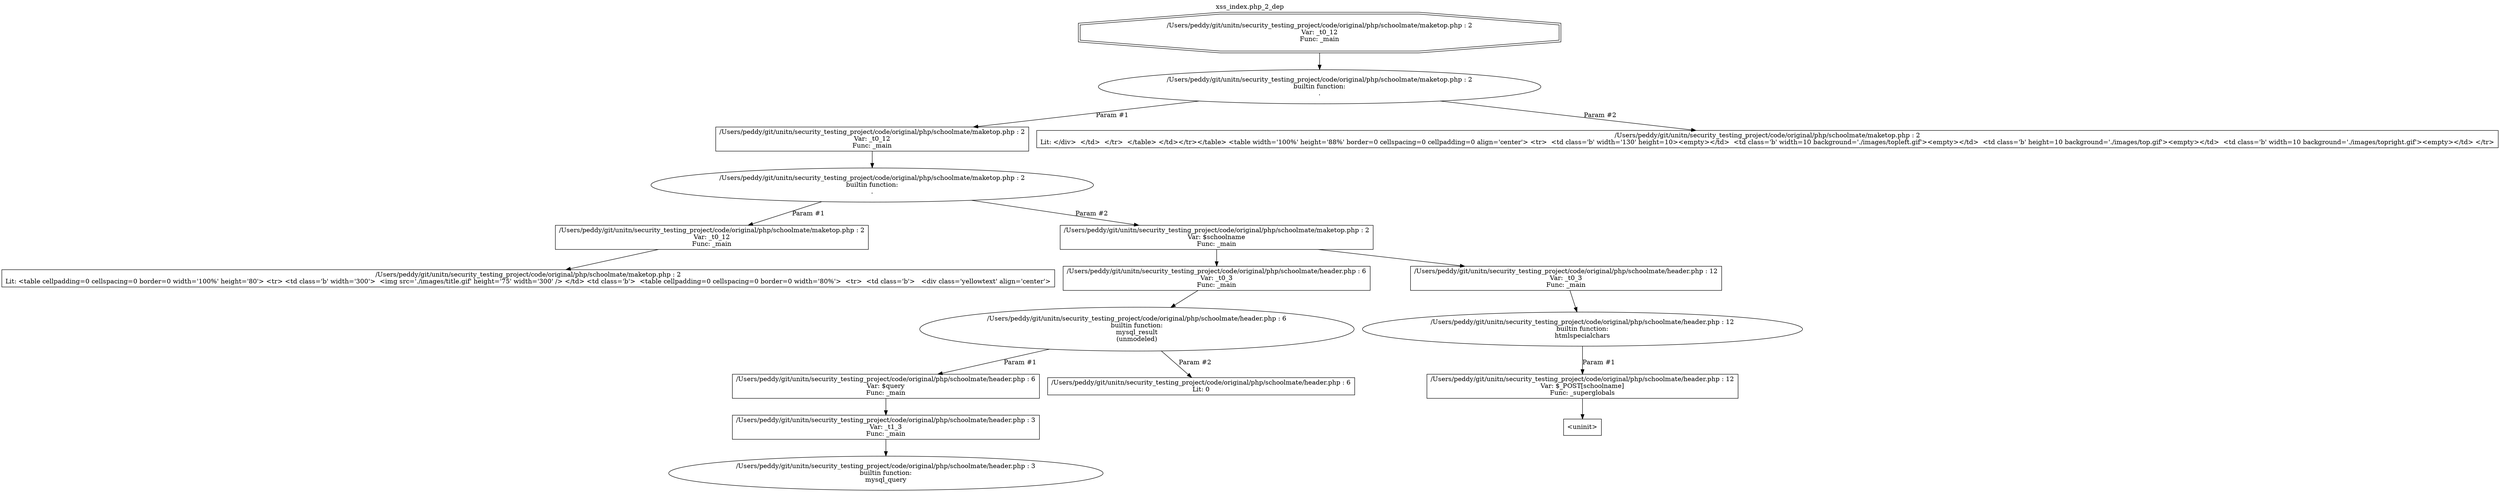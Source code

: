 digraph cfg {
  label="xss_index.php_2_dep";
  labelloc=t;
  n1 [shape=doubleoctagon, label="/Users/peddy/git/unitn/security_testing_project/code/original/php/schoolmate/maketop.php : 2\nVar: _t0_12\nFunc: _main\n"];
  n2 [shape=ellipse, label="/Users/peddy/git/unitn/security_testing_project/code/original/php/schoolmate/maketop.php : 2\nbuiltin function:\n.\n"];
  n3 [shape=box, label="/Users/peddy/git/unitn/security_testing_project/code/original/php/schoolmate/maketop.php : 2\nVar: _t0_12\nFunc: _main\n"];
  n4 [shape=ellipse, label="/Users/peddy/git/unitn/security_testing_project/code/original/php/schoolmate/maketop.php : 2\nbuiltin function:\n.\n"];
  n5 [shape=box, label="/Users/peddy/git/unitn/security_testing_project/code/original/php/schoolmate/maketop.php : 2\nVar: _t0_12\nFunc: _main\n"];
  n6 [shape=box, label="/Users/peddy/git/unitn/security_testing_project/code/original/php/schoolmate/maketop.php : 2\nLit: <table cellpadding=0 cellspacing=0 border=0 width='100%' height='80'> <tr> <td class='b' width='300'>  <img src='./images/title.gif' height='75' width='300' /> </td> <td class='b'>  <table cellpadding=0 cellspacing=0 border=0 width='80%'>  <tr>  <td class='b'>   <div class='yellowtext' align='center'>\n"];
  n7 [shape=box, label="/Users/peddy/git/unitn/security_testing_project/code/original/php/schoolmate/maketop.php : 2\nVar: $schoolname\nFunc: _main\n"];
  n8 [shape=box, label="/Users/peddy/git/unitn/security_testing_project/code/original/php/schoolmate/header.php : 6\nVar: _t0_3\nFunc: _main\n"];
  n9 [shape=ellipse, label="/Users/peddy/git/unitn/security_testing_project/code/original/php/schoolmate/header.php : 6\nbuiltin function:\nmysql_result\n(unmodeled)\n"];
  n10 [shape=box, label="/Users/peddy/git/unitn/security_testing_project/code/original/php/schoolmate/header.php : 6\nVar: $query\nFunc: _main\n"];
  n11 [shape=box, label="/Users/peddy/git/unitn/security_testing_project/code/original/php/schoolmate/header.php : 3\nVar: _t1_3\nFunc: _main\n"];
  n12 [shape=ellipse, label="/Users/peddy/git/unitn/security_testing_project/code/original/php/schoolmate/header.php : 3\nbuiltin function:\nmysql_query\n"];
  n13 [shape=box, label="/Users/peddy/git/unitn/security_testing_project/code/original/php/schoolmate/header.php : 6\nLit: 0\n"];
  n14 [shape=box, label="/Users/peddy/git/unitn/security_testing_project/code/original/php/schoolmate/header.php : 12\nVar: _t0_3\nFunc: _main\n"];
  n15 [shape=ellipse, label="/Users/peddy/git/unitn/security_testing_project/code/original/php/schoolmate/header.php : 12\nbuiltin function:\nhtmlspecialchars\n"];
  n16 [shape=box, label="/Users/peddy/git/unitn/security_testing_project/code/original/php/schoolmate/header.php : 12\nVar: $_POST[schoolname]\nFunc: _superglobals\n"];
  n17 [shape=box, label="<uninit>"];
  n18 [shape=box, label="/Users/peddy/git/unitn/security_testing_project/code/original/php/schoolmate/maketop.php : 2\nLit: </div>  </td>  </tr>  </table> </td></tr></table> <table width='100%' height='88%' border=0 cellspacing=0 cellpadding=0 align='center'> <tr>  <td class='b' width='130' height=10><empty></td>  <td class='b' width=10 background='./images/topleft.gif'><empty></td>  <td class='b' height=10 background='./images/top.gif'><empty></td>  <td class='b' width=10 background='./images/topright.gif'><empty></td> </tr>\n"];
  n1 -> n2;
  n3 -> n4;
  n5 -> n6;
  n4 -> n5[label="Param #1"];
  n4 -> n7[label="Param #2"];
  n8 -> n9;
  n11 -> n12;
  n10 -> n11;
  n9 -> n10[label="Param #1"];
  n9 -> n13[label="Param #2"];
  n7 -> n8;
  n7 -> n14;
  n14 -> n15;
  n16 -> n17;
  n15 -> n16[label="Param #1"];
  n2 -> n3[label="Param #1"];
  n2 -> n18[label="Param #2"];
}
